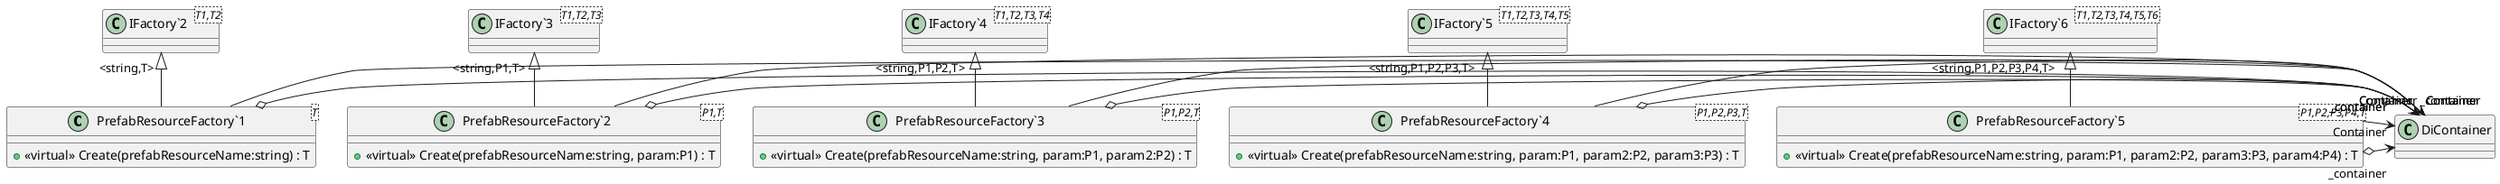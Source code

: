 @startuml
class "PrefabResourceFactory`1"<T> {
    + <<virtual>> Create(prefabResourceName:string) : T
}
class "PrefabResourceFactory`2"<P1,T> {
    + <<virtual>> Create(prefabResourceName:string, param:P1) : T
}
class "PrefabResourceFactory`3"<P1,P2,T> {
    + <<virtual>> Create(prefabResourceName:string, param:P1, param2:P2) : T
}
class "PrefabResourceFactory`4"<P1,P2,P3,T> {
    + <<virtual>> Create(prefabResourceName:string, param:P1, param2:P2, param3:P3) : T
}
class "PrefabResourceFactory`5"<P1,P2,P3,P4,T> {
    + <<virtual>> Create(prefabResourceName:string, param:P1, param2:P2, param3:P3, param4:P4) : T
}
class "IFactory`2"<T1,T2> {
}
class "IFactory`3"<T1,T2,T3> {
}
class "IFactory`4"<T1,T2,T3,T4> {
}
class "IFactory`5"<T1,T2,T3,T4,T5> {
}
class "IFactory`6"<T1,T2,T3,T4,T5,T6> {
}
"IFactory`2" "<string,T>" <|-- "PrefabResourceFactory`1"
"PrefabResourceFactory`1" o-> "_container" DiContainer
"PrefabResourceFactory`1" --> "Container" DiContainer
"IFactory`3" "<string,P1,T>" <|-- "PrefabResourceFactory`2"
"PrefabResourceFactory`2" o-> "_container" DiContainer
"PrefabResourceFactory`2" --> "Container" DiContainer
"IFactory`4" "<string,P1,P2,T>" <|-- "PrefabResourceFactory`3"
"PrefabResourceFactory`3" o-> "_container" DiContainer
"PrefabResourceFactory`3" --> "Container" DiContainer
"IFactory`5" "<string,P1,P2,P3,T>" <|-- "PrefabResourceFactory`4"
"PrefabResourceFactory`4" o-> "_container" DiContainer
"PrefabResourceFactory`4" --> "Container" DiContainer
"IFactory`6" "<string,P1,P2,P3,P4,T>" <|-- "PrefabResourceFactory`5"
"PrefabResourceFactory`5" o-> "_container" DiContainer
"PrefabResourceFactory`5" --> "Container" DiContainer
@enduml
